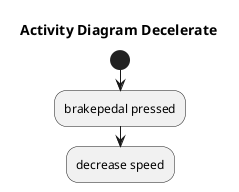 @startuml
title Activity Diagram Decelerate
start
:brakepedal pressed;
:decrease speed;                 
@enduml
